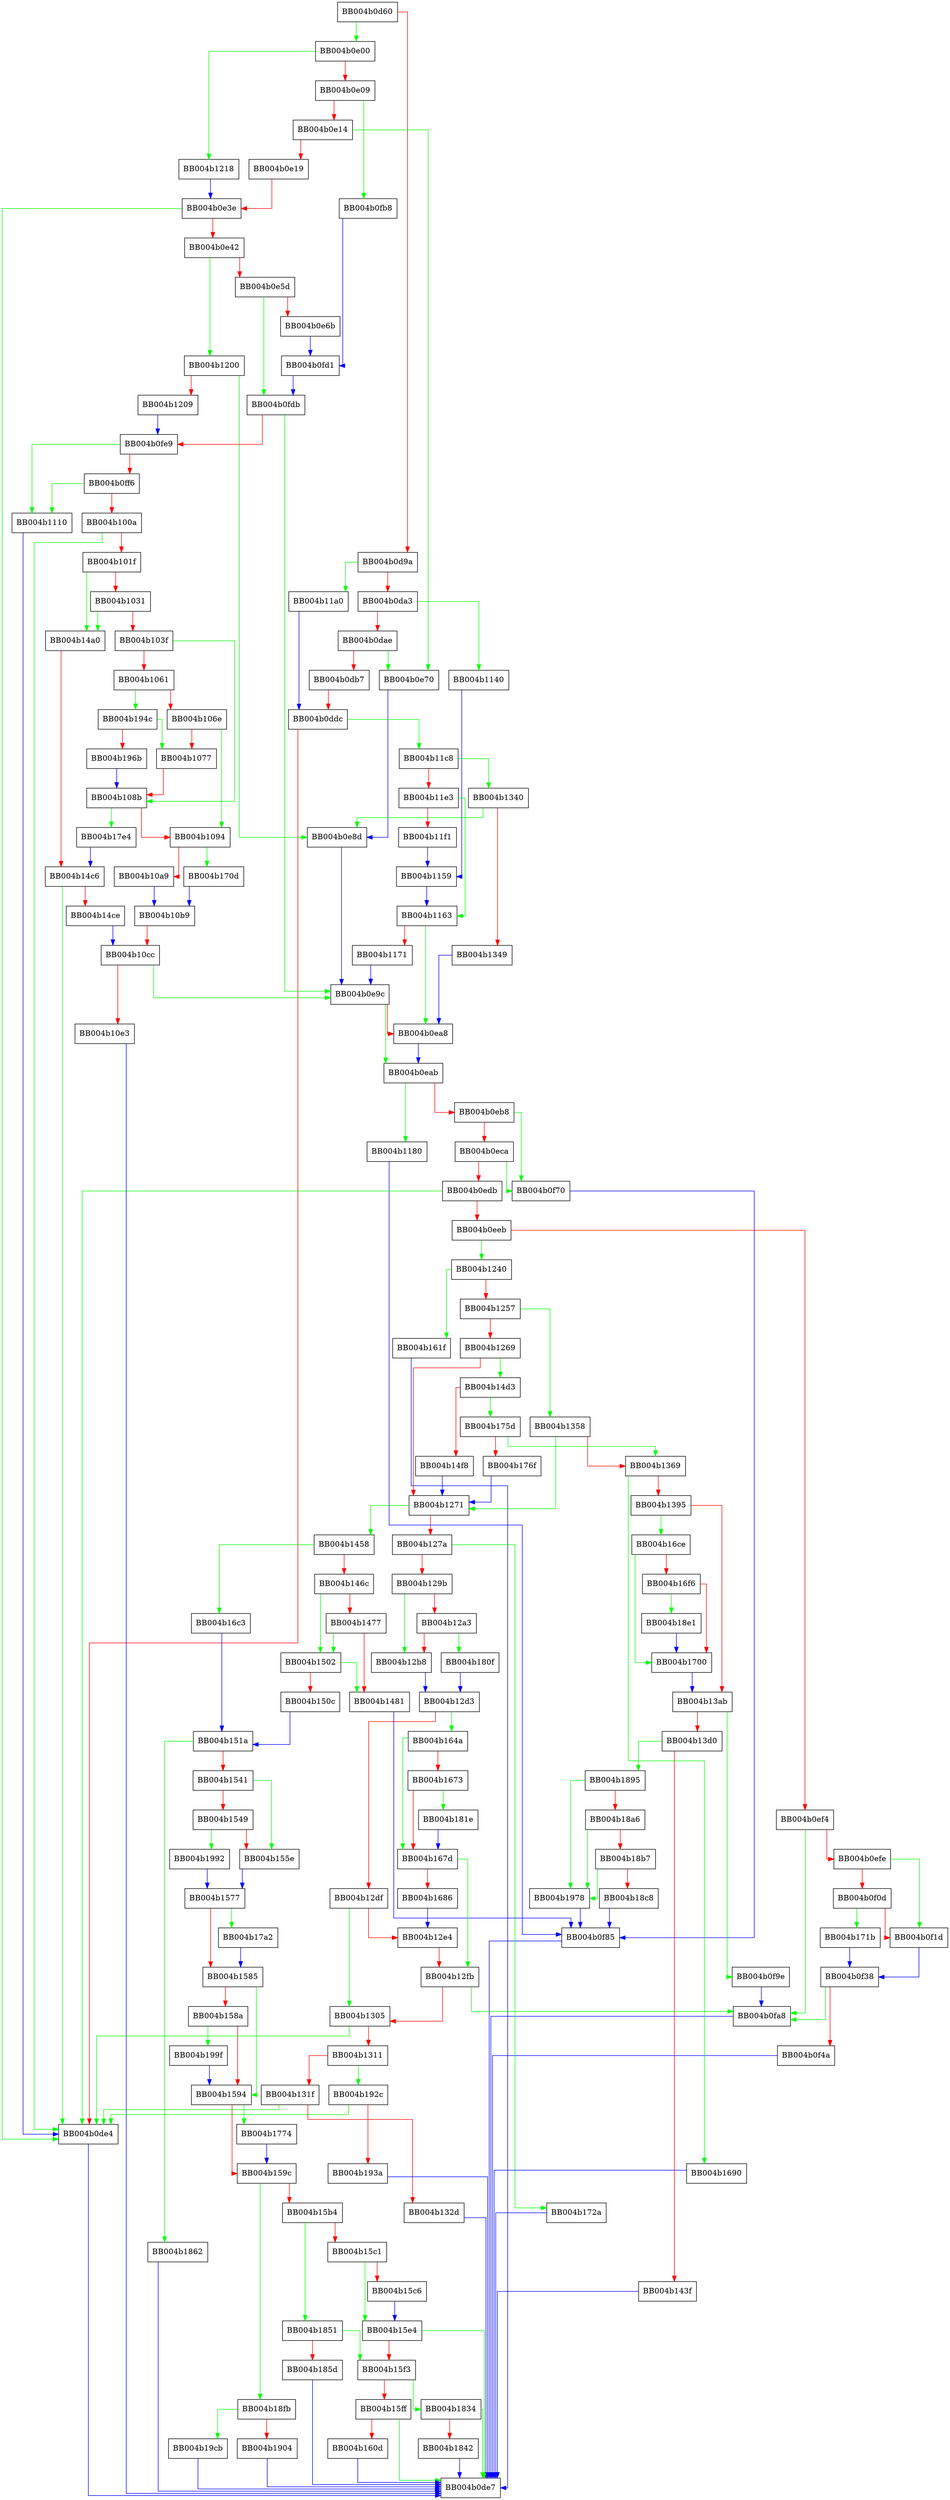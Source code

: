 digraph ossl_quic_write_flags {
  node [shape="box"];
  graph [splines=ortho];
  BB004b0d60 -> BB004b0e00 [color="green"];
  BB004b0d60 -> BB004b0d9a [color="red"];
  BB004b0d9a -> BB004b11a0 [color="green"];
  BB004b0d9a -> BB004b0da3 [color="red"];
  BB004b0da3 -> BB004b1140 [color="green"];
  BB004b0da3 -> BB004b0dae [color="red"];
  BB004b0dae -> BB004b0e70 [color="green"];
  BB004b0dae -> BB004b0db7 [color="red"];
  BB004b0db7 -> BB004b0ddc [color="red"];
  BB004b0ddc -> BB004b11c8 [color="green"];
  BB004b0ddc -> BB004b0de4 [color="red"];
  BB004b0de4 -> BB004b0de7 [color="blue"];
  BB004b0e00 -> BB004b1218 [color="green"];
  BB004b0e00 -> BB004b0e09 [color="red"];
  BB004b0e09 -> BB004b0fb8 [color="green"];
  BB004b0e09 -> BB004b0e14 [color="red"];
  BB004b0e14 -> BB004b0e70 [color="green"];
  BB004b0e14 -> BB004b0e19 [color="red"];
  BB004b0e19 -> BB004b0e3e [color="red"];
  BB004b0e3e -> BB004b0de4 [color="green"];
  BB004b0e3e -> BB004b0e42 [color="red"];
  BB004b0e42 -> BB004b1200 [color="green"];
  BB004b0e42 -> BB004b0e5d [color="red"];
  BB004b0e5d -> BB004b0fdb [color="green"];
  BB004b0e5d -> BB004b0e6b [color="red"];
  BB004b0e6b -> BB004b0fd1 [color="blue"];
  BB004b0e70 -> BB004b0e8d [color="blue"];
  BB004b0e8d -> BB004b0e9c [color="blue"];
  BB004b0e9c -> BB004b0eab [color="green"];
  BB004b0e9c -> BB004b0ea8 [color="red"];
  BB004b0ea8 -> BB004b0eab [color="blue"];
  BB004b0eab -> BB004b1180 [color="green"];
  BB004b0eab -> BB004b0eb8 [color="red"];
  BB004b0eb8 -> BB004b0f70 [color="green"];
  BB004b0eb8 -> BB004b0eca [color="red"];
  BB004b0eca -> BB004b0f70 [color="green"];
  BB004b0eca -> BB004b0edb [color="red"];
  BB004b0edb -> BB004b0de4 [color="green"];
  BB004b0edb -> BB004b0eeb [color="red"];
  BB004b0eeb -> BB004b1240 [color="green"];
  BB004b0eeb -> BB004b0ef4 [color="red"];
  BB004b0ef4 -> BB004b0fa8 [color="green"];
  BB004b0ef4 -> BB004b0efe [color="red"];
  BB004b0efe -> BB004b0f1d [color="green"];
  BB004b0efe -> BB004b0f0d [color="red"];
  BB004b0f0d -> BB004b171b [color="green"];
  BB004b0f0d -> BB004b0f1d [color="red"];
  BB004b0f1d -> BB004b0f38 [color="blue"];
  BB004b0f38 -> BB004b0fa8 [color="green"];
  BB004b0f38 -> BB004b0f4a [color="red"];
  BB004b0f4a -> BB004b0de7 [color="blue"];
  BB004b0f70 -> BB004b0f85 [color="blue"];
  BB004b0f85 -> BB004b0de7 [color="blue"];
  BB004b0f9e -> BB004b0fa8 [color="blue"];
  BB004b0fa8 -> BB004b0de7 [color="blue"];
  BB004b0fb8 -> BB004b0fd1 [color="blue"];
  BB004b0fd1 -> BB004b0fdb [color="blue"];
  BB004b0fdb -> BB004b0e9c [color="green"];
  BB004b0fdb -> BB004b0fe9 [color="red"];
  BB004b0fe9 -> BB004b1110 [color="green"];
  BB004b0fe9 -> BB004b0ff6 [color="red"];
  BB004b0ff6 -> BB004b1110 [color="green"];
  BB004b0ff6 -> BB004b100a [color="red"];
  BB004b100a -> BB004b0de4 [color="green"];
  BB004b100a -> BB004b101f [color="red"];
  BB004b101f -> BB004b14a0 [color="green"];
  BB004b101f -> BB004b1031 [color="red"];
  BB004b1031 -> BB004b14a0 [color="green"];
  BB004b1031 -> BB004b103f [color="red"];
  BB004b103f -> BB004b108b [color="green"];
  BB004b103f -> BB004b1061 [color="red"];
  BB004b1061 -> BB004b194c [color="green"];
  BB004b1061 -> BB004b106e [color="red"];
  BB004b106e -> BB004b1094 [color="green"];
  BB004b106e -> BB004b1077 [color="red"];
  BB004b1077 -> BB004b108b [color="red"];
  BB004b108b -> BB004b17e4 [color="green"];
  BB004b108b -> BB004b1094 [color="red"];
  BB004b1094 -> BB004b170d [color="green"];
  BB004b1094 -> BB004b10a9 [color="red"];
  BB004b10a9 -> BB004b10b9 [color="blue"];
  BB004b10b9 -> BB004b10cc [color="red"];
  BB004b10cc -> BB004b0e9c [color="green"];
  BB004b10cc -> BB004b10e3 [color="red"];
  BB004b10e3 -> BB004b0de7 [color="blue"];
  BB004b1110 -> BB004b0de4 [color="blue"];
  BB004b1140 -> BB004b1159 [color="blue"];
  BB004b1159 -> BB004b1163 [color="blue"];
  BB004b1163 -> BB004b0ea8 [color="green"];
  BB004b1163 -> BB004b1171 [color="red"];
  BB004b1171 -> BB004b0e9c [color="blue"];
  BB004b1180 -> BB004b0f85 [color="blue"];
  BB004b11a0 -> BB004b0ddc [color="blue"];
  BB004b11c8 -> BB004b1340 [color="green"];
  BB004b11c8 -> BB004b11e3 [color="red"];
  BB004b11e3 -> BB004b1163 [color="green"];
  BB004b11e3 -> BB004b11f1 [color="red"];
  BB004b11f1 -> BB004b1159 [color="blue"];
  BB004b1200 -> BB004b0e8d [color="green"];
  BB004b1200 -> BB004b1209 [color="red"];
  BB004b1209 -> BB004b0fe9 [color="blue"];
  BB004b1218 -> BB004b0e3e [color="blue"];
  BB004b1240 -> BB004b161f [color="green"];
  BB004b1240 -> BB004b1257 [color="red"];
  BB004b1257 -> BB004b1358 [color="green"];
  BB004b1257 -> BB004b1269 [color="red"];
  BB004b1269 -> BB004b14d3 [color="green"];
  BB004b1269 -> BB004b1271 [color="red"];
  BB004b1271 -> BB004b1458 [color="green"];
  BB004b1271 -> BB004b127a [color="red"];
  BB004b127a -> BB004b172a [color="green"];
  BB004b127a -> BB004b129b [color="red"];
  BB004b129b -> BB004b12b8 [color="green"];
  BB004b129b -> BB004b12a3 [color="red"];
  BB004b12a3 -> BB004b180f [color="green"];
  BB004b12a3 -> BB004b12b8 [color="red"];
  BB004b12b8 -> BB004b12d3 [color="blue"];
  BB004b12d3 -> BB004b164a [color="green"];
  BB004b12d3 -> BB004b12df [color="red"];
  BB004b12df -> BB004b1305 [color="green"];
  BB004b12df -> BB004b12e4 [color="red"];
  BB004b12e4 -> BB004b12fb [color="red"];
  BB004b12fb -> BB004b0fa8 [color="green"];
  BB004b12fb -> BB004b1305 [color="red"];
  BB004b1305 -> BB004b0de4 [color="green"];
  BB004b1305 -> BB004b1311 [color="red"];
  BB004b1311 -> BB004b192c [color="green"];
  BB004b1311 -> BB004b131f [color="red"];
  BB004b131f -> BB004b0de4 [color="green"];
  BB004b131f -> BB004b132d [color="red"];
  BB004b132d -> BB004b0de7 [color="blue"];
  BB004b1340 -> BB004b0e8d [color="green"];
  BB004b1340 -> BB004b1349 [color="red"];
  BB004b1349 -> BB004b0ea8 [color="blue"];
  BB004b1358 -> BB004b1271 [color="green"];
  BB004b1358 -> BB004b1369 [color="red"];
  BB004b1369 -> BB004b1690 [color="green"];
  BB004b1369 -> BB004b1395 [color="red"];
  BB004b1395 -> BB004b16ce [color="green"];
  BB004b1395 -> BB004b13ab [color="red"];
  BB004b13ab -> BB004b0f9e [color="green"];
  BB004b13ab -> BB004b13d0 [color="red"];
  BB004b13d0 -> BB004b1895 [color="green"];
  BB004b13d0 -> BB004b143f [color="red"];
  BB004b143f -> BB004b0de7 [color="blue"];
  BB004b1458 -> BB004b16c3 [color="green"];
  BB004b1458 -> BB004b146c [color="red"];
  BB004b146c -> BB004b1502 [color="green"];
  BB004b146c -> BB004b1477 [color="red"];
  BB004b1477 -> BB004b1502 [color="green"];
  BB004b1477 -> BB004b1481 [color="red"];
  BB004b1481 -> BB004b0f85 [color="blue"];
  BB004b14a0 -> BB004b14c6 [color="red"];
  BB004b14c6 -> BB004b0de4 [color="green"];
  BB004b14c6 -> BB004b14ce [color="red"];
  BB004b14ce -> BB004b10cc [color="blue"];
  BB004b14d3 -> BB004b175d [color="green"];
  BB004b14d3 -> BB004b14f8 [color="red"];
  BB004b14f8 -> BB004b1271 [color="blue"];
  BB004b1502 -> BB004b1481 [color="green"];
  BB004b1502 -> BB004b150c [color="red"];
  BB004b150c -> BB004b151a [color="blue"];
  BB004b151a -> BB004b1862 [color="green"];
  BB004b151a -> BB004b1541 [color="red"];
  BB004b1541 -> BB004b155e [color="green"];
  BB004b1541 -> BB004b1549 [color="red"];
  BB004b1549 -> BB004b1992 [color="green"];
  BB004b1549 -> BB004b155e [color="red"];
  BB004b155e -> BB004b1577 [color="blue"];
  BB004b1577 -> BB004b17a2 [color="green"];
  BB004b1577 -> BB004b1585 [color="red"];
  BB004b1585 -> BB004b1594 [color="green"];
  BB004b1585 -> BB004b158a [color="red"];
  BB004b158a -> BB004b199f [color="green"];
  BB004b158a -> BB004b1594 [color="red"];
  BB004b1594 -> BB004b1774 [color="green"];
  BB004b1594 -> BB004b159c [color="red"];
  BB004b159c -> BB004b18fb [color="green"];
  BB004b159c -> BB004b15b4 [color="red"];
  BB004b15b4 -> BB004b1851 [color="green"];
  BB004b15b4 -> BB004b15c1 [color="red"];
  BB004b15c1 -> BB004b15e4 [color="green"];
  BB004b15c1 -> BB004b15c6 [color="red"];
  BB004b15c6 -> BB004b15e4 [color="blue"];
  BB004b15e4 -> BB004b0de7 [color="green"];
  BB004b15e4 -> BB004b15f3 [color="red"];
  BB004b15f3 -> BB004b1834 [color="green"];
  BB004b15f3 -> BB004b15ff [color="red"];
  BB004b15ff -> BB004b0de7 [color="green"];
  BB004b15ff -> BB004b160d [color="red"];
  BB004b160d -> BB004b0de7 [color="blue"];
  BB004b161f -> BB004b0de7 [color="blue"];
  BB004b164a -> BB004b167d [color="green"];
  BB004b164a -> BB004b1673 [color="red"];
  BB004b1673 -> BB004b181e [color="green"];
  BB004b1673 -> BB004b167d [color="red"];
  BB004b167d -> BB004b12fb [color="green"];
  BB004b167d -> BB004b1686 [color="red"];
  BB004b1686 -> BB004b12e4 [color="blue"];
  BB004b1690 -> BB004b0de7 [color="blue"];
  BB004b16c3 -> BB004b151a [color="blue"];
  BB004b16ce -> BB004b1700 [color="green"];
  BB004b16ce -> BB004b16f6 [color="red"];
  BB004b16f6 -> BB004b18e1 [color="green"];
  BB004b16f6 -> BB004b1700 [color="red"];
  BB004b1700 -> BB004b13ab [color="blue"];
  BB004b170d -> BB004b10b9 [color="blue"];
  BB004b171b -> BB004b0f38 [color="blue"];
  BB004b172a -> BB004b0de7 [color="blue"];
  BB004b175d -> BB004b1369 [color="green"];
  BB004b175d -> BB004b176f [color="red"];
  BB004b176f -> BB004b1271 [color="blue"];
  BB004b1774 -> BB004b159c [color="blue"];
  BB004b17a2 -> BB004b1585 [color="blue"];
  BB004b17e4 -> BB004b14c6 [color="blue"];
  BB004b180f -> BB004b12d3 [color="blue"];
  BB004b181e -> BB004b167d [color="blue"];
  BB004b1834 -> BB004b0de7 [color="green"];
  BB004b1834 -> BB004b1842 [color="red"];
  BB004b1842 -> BB004b0de7 [color="blue"];
  BB004b1851 -> BB004b15f3 [color="green"];
  BB004b1851 -> BB004b185d [color="red"];
  BB004b185d -> BB004b0de7 [color="blue"];
  BB004b1862 -> BB004b0de7 [color="blue"];
  BB004b1895 -> BB004b1978 [color="green"];
  BB004b1895 -> BB004b18a6 [color="red"];
  BB004b18a6 -> BB004b1978 [color="green"];
  BB004b18a6 -> BB004b18b7 [color="red"];
  BB004b18b7 -> BB004b1978 [color="green"];
  BB004b18b7 -> BB004b18c8 [color="red"];
  BB004b18c8 -> BB004b0f85 [color="blue"];
  BB004b18e1 -> BB004b1700 [color="blue"];
  BB004b18fb -> BB004b19cb [color="green"];
  BB004b18fb -> BB004b1904 [color="red"];
  BB004b1904 -> BB004b0de7 [color="blue"];
  BB004b192c -> BB004b0de4 [color="green"];
  BB004b192c -> BB004b193a [color="red"];
  BB004b193a -> BB004b0de7 [color="blue"];
  BB004b194c -> BB004b1077 [color="green"];
  BB004b194c -> BB004b196b [color="red"];
  BB004b196b -> BB004b108b [color="blue"];
  BB004b1978 -> BB004b0f85 [color="blue"];
  BB004b1992 -> BB004b1577 [color="blue"];
  BB004b199f -> BB004b1594 [color="blue"];
  BB004b19cb -> BB004b0de7 [color="blue"];
}